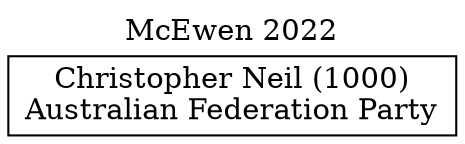 // House preference flow
digraph "Christopher Neil (1000)_McEwen_2022" {
	graph [label="McEwen 2022" labelloc=t mclimit=10]
	node [shape=box]
	"Christopher Neil (1000)" [label="Christopher Neil (1000)
Australian Federation Party"]
}
